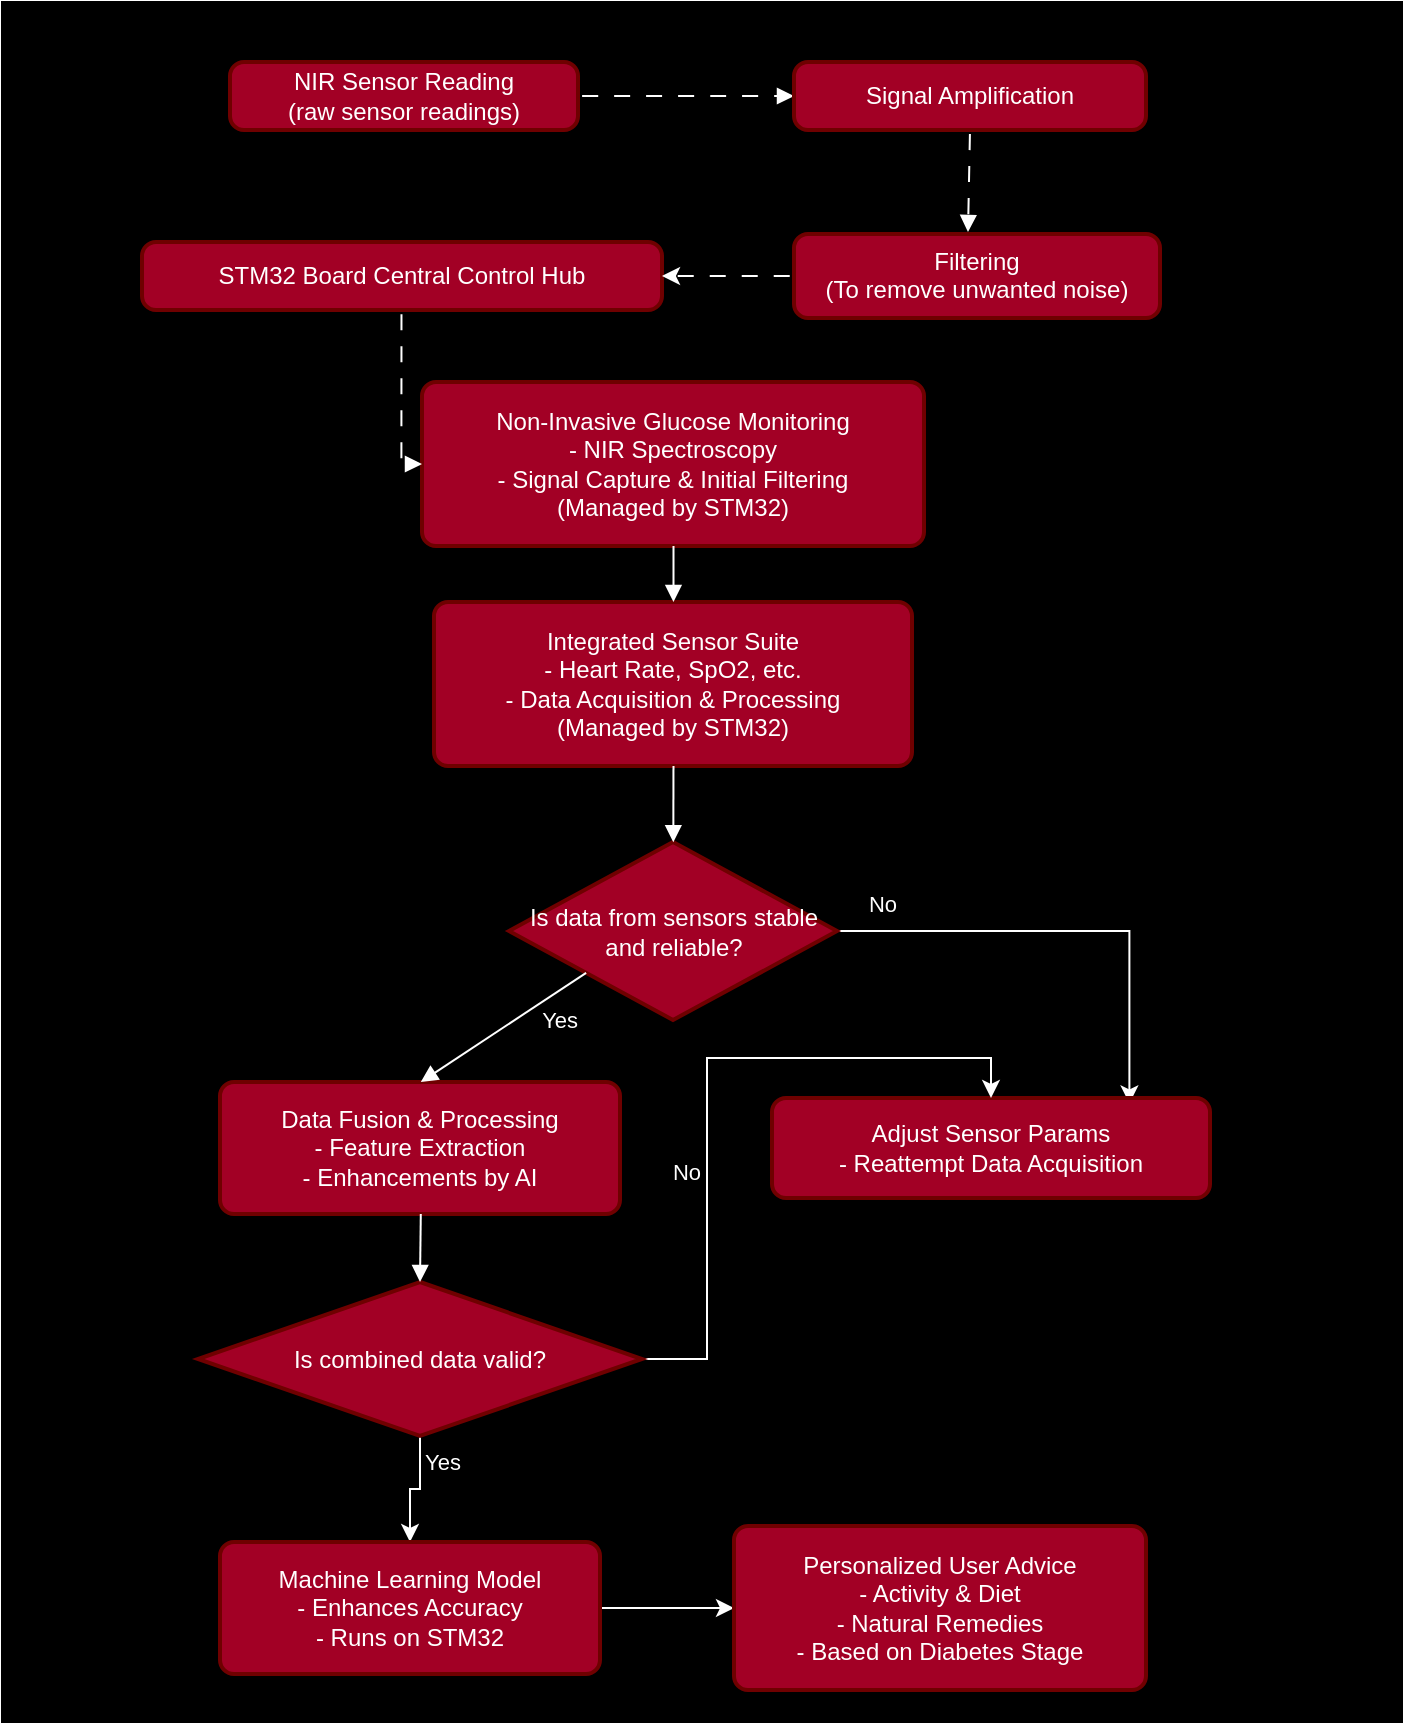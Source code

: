 <mxfile version="24.3.1" type="github">
  <diagram name="Page-1" id="bTlAGFtAG2iKwsMsZKUK">
    <mxGraphModel dx="1600" dy="875" grid="1" gridSize="10" guides="1" tooltips="1" connect="1" arrows="1" fold="1" page="1" pageScale="1" pageWidth="850" pageHeight="1100" math="0" shadow="0">
      <root>
        <mxCell id="0" />
        <mxCell id="1" parent="0" />
        <mxCell id="C5dxqf-JItxE45kJ7cS4-46" value="" style="rounded=0;whiteSpace=wrap;html=1;fillColor=#000000;" vertex="1" parent="1">
          <mxGeometry x="40" y="30" width="700" height="860" as="geometry" />
        </mxCell>
        <mxCell id="C5dxqf-JItxE45kJ7cS4-1" value="NIR Sensor Reading&#xa;(raw sensor readings)" style="rounded=1;absoluteArcSize=1;arcSize=14;whiteSpace=wrap;strokeWidth=2;fillColor=#a20025;fontColor=#ffffff;strokeColor=#6F0000;" vertex="1" parent="1">
          <mxGeometry x="154" y="60" width="174" height="34" as="geometry" />
        </mxCell>
        <mxCell id="C5dxqf-JItxE45kJ7cS4-2" value="STM32 Board Central Control Hub" style="rounded=1;absoluteArcSize=1;arcSize=14;whiteSpace=wrap;strokeWidth=2;fillColor=#a20025;fontColor=#ffffff;strokeColor=#6F0000;" vertex="1" parent="1">
          <mxGeometry x="110" y="150" width="260" height="34" as="geometry" />
        </mxCell>
        <mxCell id="C5dxqf-JItxE45kJ7cS4-3" value="Non-Invasive Glucose Monitoring&#xa;- NIR Spectroscopy &#xa;- Signal Capture &amp; Initial Filtering&#xa;(Managed by STM32)" style="rounded=1;absoluteArcSize=1;arcSize=14;whiteSpace=wrap;strokeWidth=2;fillColor=#a20025;fontColor=#ffffff;strokeColor=#6F0000;" vertex="1" parent="1">
          <mxGeometry x="250" y="220" width="251" height="82" as="geometry" />
        </mxCell>
        <mxCell id="C5dxqf-JItxE45kJ7cS4-4" value="Integrated Sensor Suite&#xa;- Heart Rate, SpO2, etc.&#xa;- Data Acquisition &amp; Processing&#xa;(Managed by STM32)" style="rounded=1;absoluteArcSize=1;arcSize=14;whiteSpace=wrap;strokeWidth=2;fillColor=#a20025;fontColor=#ffffff;strokeColor=#6F0000;" vertex="1" parent="1">
          <mxGeometry x="256" y="330" width="239" height="82" as="geometry" />
        </mxCell>
        <mxCell id="C5dxqf-JItxE45kJ7cS4-42" style="edgeStyle=orthogonalEdgeStyle;rounded=0;orthogonalLoop=1;jettySize=auto;html=1;exitX=1;exitY=0.5;exitDx=0;exitDy=0;entryX=0.816;entryY=0.055;entryDx=0;entryDy=0;entryPerimeter=0;strokeColor=#ffffff;" edge="1" parent="1" source="C5dxqf-JItxE45kJ7cS4-5" target="C5dxqf-JItxE45kJ7cS4-7">
          <mxGeometry relative="1" as="geometry">
            <mxPoint x="480" y="820.0" as="targetPoint" />
          </mxGeometry>
        </mxCell>
        <mxCell id="C5dxqf-JItxE45kJ7cS4-43" value="No" style="edgeLabel;html=1;align=center;verticalAlign=middle;resizable=0;points=[];labelBackgroundColor=none;fontColor=#ffffff;" vertex="1" connectable="0" parent="C5dxqf-JItxE45kJ7cS4-42">
          <mxGeometry x="-0.738" relative="1" as="geometry">
            <mxPoint x="-8" y="-14" as="offset" />
          </mxGeometry>
        </mxCell>
        <mxCell id="C5dxqf-JItxE45kJ7cS4-5" value="Is data from sensors stable and reliable?" style="rhombus;strokeWidth=2;whiteSpace=wrap;fillColor=#a20025;fontColor=#ffffff;strokeColor=#6F0000;" vertex="1" parent="1">
          <mxGeometry x="293.5" y="450" width="164" height="89" as="geometry" />
        </mxCell>
        <mxCell id="C5dxqf-JItxE45kJ7cS4-6" value="Data Fusion &amp; Processing&#xa;- Feature Extraction&#xa;- Enhancements by AI" style="rounded=1;absoluteArcSize=1;arcSize=14;whiteSpace=wrap;strokeWidth=2;fillColor=#a20025;fontColor=#ffffff;strokeColor=#6F0000;" vertex="1" parent="1">
          <mxGeometry x="149" y="570" width="200" height="66" as="geometry" />
        </mxCell>
        <mxCell id="C5dxqf-JItxE45kJ7cS4-7" value="Adjust Sensor Params&#xa;- Reattempt Data Acquisition" style="rounded=1;absoluteArcSize=1;arcSize=14;whiteSpace=wrap;strokeWidth=2;fillColor=#a20025;fontColor=#ffffff;strokeColor=#6F0000;" vertex="1" parent="1">
          <mxGeometry x="425" y="578" width="219" height="50" as="geometry" />
        </mxCell>
        <mxCell id="C5dxqf-JItxE45kJ7cS4-40" style="edgeStyle=orthogonalEdgeStyle;rounded=0;orthogonalLoop=1;jettySize=auto;html=1;exitX=1;exitY=0.5;exitDx=0;exitDy=0;entryX=0.5;entryY=0;entryDx=0;entryDy=0;strokeColor=#ffffff;" edge="1" parent="1" source="C5dxqf-JItxE45kJ7cS4-8" target="C5dxqf-JItxE45kJ7cS4-7">
          <mxGeometry relative="1" as="geometry" />
        </mxCell>
        <mxCell id="C5dxqf-JItxE45kJ7cS4-41" value="&lt;div&gt;No&lt;/div&gt;" style="edgeLabel;html=1;align=center;verticalAlign=middle;resizable=0;points=[];labelBackgroundColor=none;fontColor=#ffffff;" vertex="1" connectable="0" parent="C5dxqf-JItxE45kJ7cS4-40">
          <mxGeometry x="-0.332" y="-3" relative="1" as="geometry">
            <mxPoint x="-14" y="-11" as="offset" />
          </mxGeometry>
        </mxCell>
        <mxCell id="C5dxqf-JItxE45kJ7cS4-48" style="edgeStyle=orthogonalEdgeStyle;rounded=0;orthogonalLoop=1;jettySize=auto;html=1;exitX=0.5;exitY=1;exitDx=0;exitDy=0;entryX=0.5;entryY=0;entryDx=0;entryDy=0;strokeColor=#ffffff;" edge="1" parent="1" source="C5dxqf-JItxE45kJ7cS4-8" target="C5dxqf-JItxE45kJ7cS4-9">
          <mxGeometry relative="1" as="geometry" />
        </mxCell>
        <mxCell id="C5dxqf-JItxE45kJ7cS4-49" value="Yes" style="edgeLabel;html=1;align=center;verticalAlign=middle;resizable=0;points=[];labelBackgroundColor=none;fontColor=#ffffff;" vertex="1" connectable="0" parent="C5dxqf-JItxE45kJ7cS4-48">
          <mxGeometry x="-0.386" y="1" relative="1" as="geometry">
            <mxPoint x="10" y="-5" as="offset" />
          </mxGeometry>
        </mxCell>
        <mxCell id="C5dxqf-JItxE45kJ7cS4-8" value="Is combined data valid?" style="rhombus;strokeWidth=2;whiteSpace=wrap;fillColor=#a20025;fontColor=#ffffff;strokeColor=#6F0000;" vertex="1" parent="1">
          <mxGeometry x="138" y="670" width="222" height="77" as="geometry" />
        </mxCell>
        <mxCell id="C5dxqf-JItxE45kJ7cS4-45" style="edgeStyle=orthogonalEdgeStyle;rounded=0;orthogonalLoop=1;jettySize=auto;html=1;exitX=1;exitY=0.5;exitDx=0;exitDy=0;entryX=0;entryY=0.5;entryDx=0;entryDy=0;strokeColor=#ffffff;" edge="1" parent="1" source="C5dxqf-JItxE45kJ7cS4-9" target="C5dxqf-JItxE45kJ7cS4-10">
          <mxGeometry relative="1" as="geometry" />
        </mxCell>
        <mxCell id="C5dxqf-JItxE45kJ7cS4-9" value="Machine Learning Model&#xa;- Enhances Accuracy&#xa;- Runs on STM32" style="rounded=1;absoluteArcSize=1;arcSize=14;whiteSpace=wrap;strokeWidth=2;fillColor=#a20025;fontColor=#ffffff;strokeColor=#6F0000;" vertex="1" parent="1">
          <mxGeometry x="149" y="800" width="190" height="66" as="geometry" />
        </mxCell>
        <mxCell id="C5dxqf-JItxE45kJ7cS4-10" value="Personalized User Advice&#xa;- Activity &amp; Diet&#xa;- Natural Remedies&#xa;- Based on Diabetes Stage" style="rounded=1;absoluteArcSize=1;arcSize=14;whiteSpace=wrap;strokeWidth=2;fillColor=#a20025;fontColor=#ffffff;strokeColor=#6F0000;" vertex="1" parent="1">
          <mxGeometry x="406" y="792" width="206" height="82" as="geometry" />
        </mxCell>
        <mxCell id="C5dxqf-JItxE45kJ7cS4-15" value="" style="curved=1;startArrow=none;endArrow=block;exitX=1;exitY=0.5;entryX=0;entryY=0.5;rounded=0;entryDx=0;entryDy=0;exitDx=0;exitDy=0;flowAnimation=1;strokeColor=#ffffff;" edge="1" parent="1" source="C5dxqf-JItxE45kJ7cS4-1" target="C5dxqf-JItxE45kJ7cS4-32">
          <mxGeometry relative="1" as="geometry">
            <Array as="points" />
          </mxGeometry>
        </mxCell>
        <mxCell id="C5dxqf-JItxE45kJ7cS4-16" value="" style="startArrow=none;endArrow=block;exitX=0.499;exitY=1;rounded=0;edgeStyle=orthogonalEdgeStyle;entryX=0;entryY=0.5;entryDx=0;entryDy=0;flowAnimation=1;strokeColor=#ffffff;" edge="1" parent="1" source="C5dxqf-JItxE45kJ7cS4-2" target="C5dxqf-JItxE45kJ7cS4-3">
          <mxGeometry relative="1" as="geometry">
            <mxPoint x="240" y="260" as="targetPoint" />
          </mxGeometry>
        </mxCell>
        <mxCell id="C5dxqf-JItxE45kJ7cS4-17" value="" style="curved=1;startArrow=none;endArrow=block;exitX=0.501;exitY=1;entryX=0.501;entryY=0;rounded=0;strokeColor=#ffffff;" edge="1" parent="1" source="C5dxqf-JItxE45kJ7cS4-3" target="C5dxqf-JItxE45kJ7cS4-4">
          <mxGeometry relative="1" as="geometry">
            <Array as="points" />
          </mxGeometry>
        </mxCell>
        <mxCell id="C5dxqf-JItxE45kJ7cS4-18" value="" style="curved=1;startArrow=none;endArrow=block;exitX=0.501;exitY=1;entryX=0.501;entryY=0;rounded=0;strokeColor=#ffffff;" edge="1" parent="1" source="C5dxqf-JItxE45kJ7cS4-4" target="C5dxqf-JItxE45kJ7cS4-5">
          <mxGeometry relative="1" as="geometry">
            <Array as="points" />
          </mxGeometry>
        </mxCell>
        <mxCell id="C5dxqf-JItxE45kJ7cS4-19" value="Yes" style="curved=1;startArrow=none;endArrow=block;exitX=0.0;exitY=0.944;entryX=0.502;entryY=0.004;rounded=0;strokeColor=#ffffff;labelBackgroundColor=none;fontColor=#ffffff;" edge="1" parent="1" source="C5dxqf-JItxE45kJ7cS4-5" target="C5dxqf-JItxE45kJ7cS4-6">
          <mxGeometry x="-0.53" y="12" relative="1" as="geometry">
            <Array as="points" />
            <mxPoint as="offset" />
          </mxGeometry>
        </mxCell>
        <mxCell id="C5dxqf-JItxE45kJ7cS4-22" value="" style="curved=1;startArrow=none;endArrow=block;exitX=0.502;exitY=1.004;entryX=0.5;entryY=0;rounded=0;entryDx=0;entryDy=0;strokeColor=#ffffff;" edge="1" parent="1" source="C5dxqf-JItxE45kJ7cS4-6" target="C5dxqf-JItxE45kJ7cS4-8">
          <mxGeometry relative="1" as="geometry">
            <Array as="points" />
          </mxGeometry>
        </mxCell>
        <mxCell id="C5dxqf-JItxE45kJ7cS4-32" value="Signal Amplification" style="rounded=1;absoluteArcSize=1;arcSize=14;whiteSpace=wrap;strokeWidth=2;fillColor=#a20025;fontColor=#ffffff;strokeColor=#6F0000;" vertex="1" parent="1">
          <mxGeometry x="436" y="60" width="176" height="34" as="geometry" />
        </mxCell>
        <mxCell id="C5dxqf-JItxE45kJ7cS4-37" style="edgeStyle=orthogonalEdgeStyle;rounded=0;orthogonalLoop=1;jettySize=auto;html=1;exitX=0;exitY=0.5;exitDx=0;exitDy=0;flowAnimation=1;strokeColor=#ffffff;" edge="1" parent="1" source="C5dxqf-JItxE45kJ7cS4-34" target="C5dxqf-JItxE45kJ7cS4-2">
          <mxGeometry relative="1" as="geometry" />
        </mxCell>
        <mxCell id="C5dxqf-JItxE45kJ7cS4-34" value="Filtering&#xa;(To remove unwanted noise)&#xa;" style="rounded=1;absoluteArcSize=1;arcSize=14;whiteSpace=wrap;strokeWidth=2;verticalAlign=top;fillColor=#a20025;fontColor=#ffffff;strokeColor=#6F0000;" vertex="1" parent="1">
          <mxGeometry x="436" y="146" width="183" height="42" as="geometry" />
        </mxCell>
        <mxCell id="C5dxqf-JItxE45kJ7cS4-35" value="" style="curved=1;startArrow=none;endArrow=block;exitX=0.5;exitY=1;rounded=0;exitDx=0;exitDy=0;flowAnimation=1;strokeColor=#ffffff;" edge="1" parent="1" source="C5dxqf-JItxE45kJ7cS4-32">
          <mxGeometry relative="1" as="geometry">
            <Array as="points" />
            <mxPoint x="354" y="107" as="sourcePoint" />
            <mxPoint x="523" y="145" as="targetPoint" />
          </mxGeometry>
        </mxCell>
      </root>
    </mxGraphModel>
  </diagram>
</mxfile>
